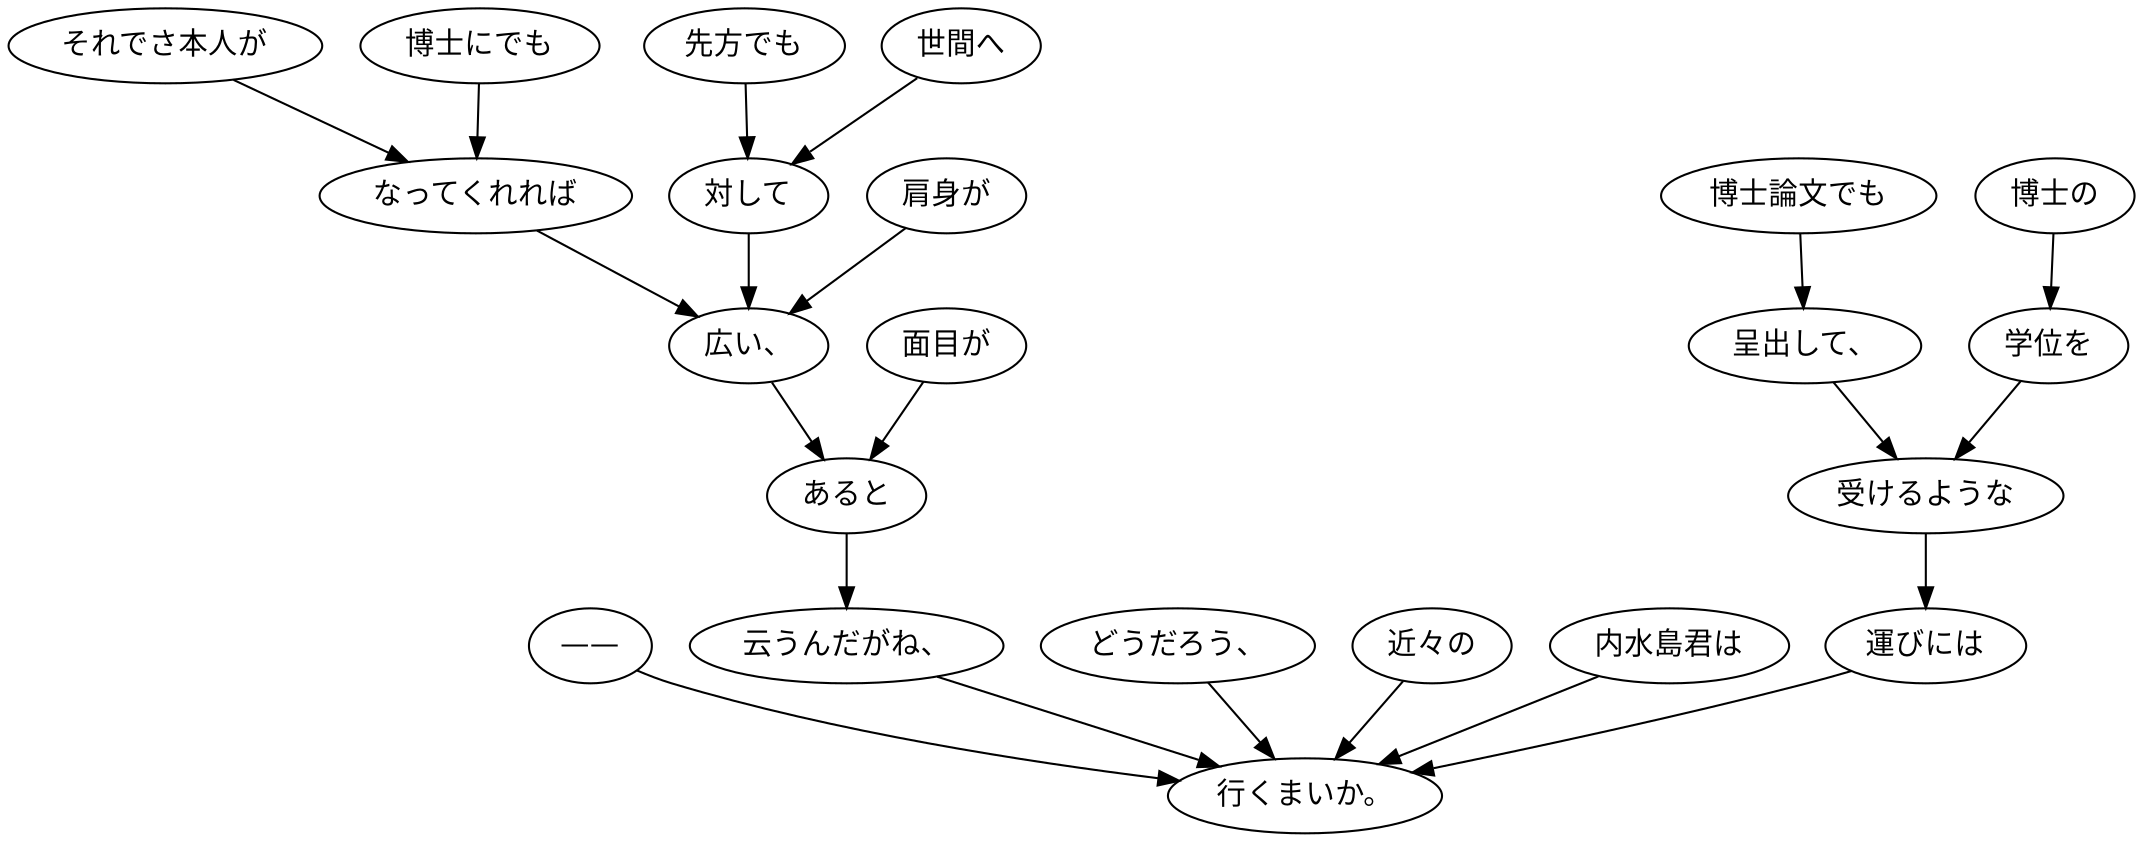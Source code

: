 digraph graph2433 {
	node0 [label="——"];
	node1 [label="それでさ本人が"];
	node2 [label="博士にでも"];
	node3 [label="なってくれれば"];
	node4 [label="先方でも"];
	node5 [label="世間へ"];
	node6 [label="対して"];
	node7 [label="肩身が"];
	node8 [label="広い、"];
	node9 [label="面目が"];
	node10 [label="あると"];
	node11 [label="云うんだがね、"];
	node12 [label="どうだろう、"];
	node13 [label="近々の"];
	node14 [label="内水島君は"];
	node15 [label="博士論文でも"];
	node16 [label="呈出して、"];
	node17 [label="博士の"];
	node18 [label="学位を"];
	node19 [label="受けるような"];
	node20 [label="運びには"];
	node21 [label="行くまいか。"];
	node0 -> node21;
	node1 -> node3;
	node2 -> node3;
	node3 -> node8;
	node4 -> node6;
	node5 -> node6;
	node6 -> node8;
	node7 -> node8;
	node8 -> node10;
	node9 -> node10;
	node10 -> node11;
	node11 -> node21;
	node12 -> node21;
	node13 -> node21;
	node14 -> node21;
	node15 -> node16;
	node16 -> node19;
	node17 -> node18;
	node18 -> node19;
	node19 -> node20;
	node20 -> node21;
}
